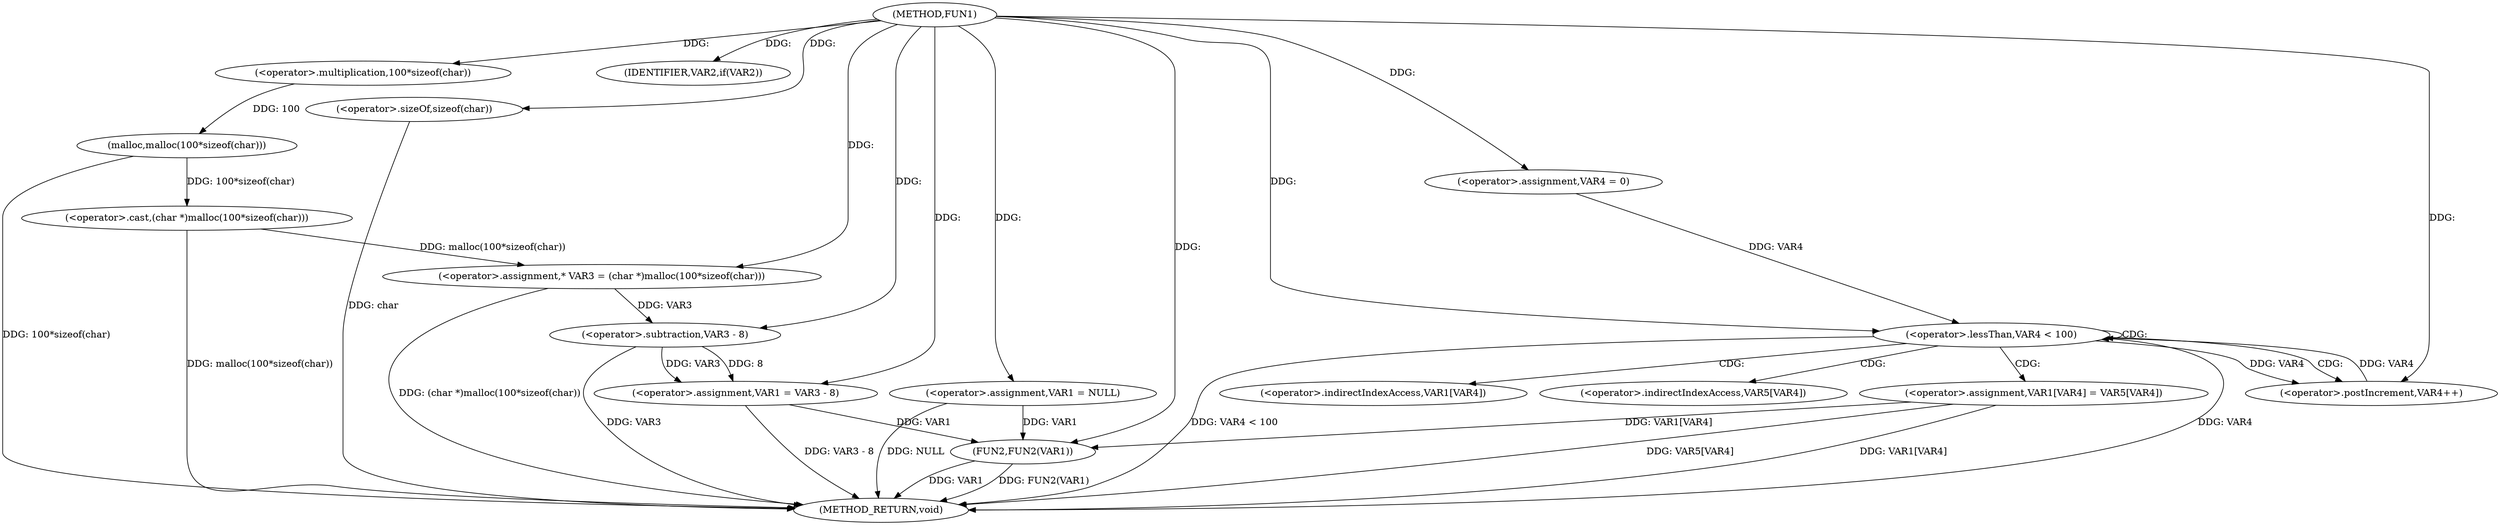 digraph FUN1 {  
"1000100" [label = "(METHOD,FUN1)" ]
"1000147" [label = "(METHOD_RETURN,void)" ]
"1000103" [label = "(<operator>.assignment,VAR1 = NULL)" ]
"1000107" [label = "(IDENTIFIER,VAR2,if(VAR2))" ]
"1000111" [label = "(<operator>.assignment,* VAR3 = (char *)malloc(100*sizeof(char)))" ]
"1000113" [label = "(<operator>.cast,(char *)malloc(100*sizeof(char)))" ]
"1000115" [label = "(malloc,malloc(100*sizeof(char)))" ]
"1000116" [label = "(<operator>.multiplication,100*sizeof(char))" ]
"1000118" [label = "(<operator>.sizeOf,sizeof(char))" ]
"1000120" [label = "(<operator>.assignment,VAR1 = VAR3 - 8)" ]
"1000122" [label = "(<operator>.subtraction,VAR3 - 8)" ]
"1000129" [label = "(<operator>.assignment,VAR4 = 0)" ]
"1000132" [label = "(<operator>.lessThan,VAR4 < 100)" ]
"1000135" [label = "(<operator>.postIncrement,VAR4++)" ]
"1000138" [label = "(<operator>.assignment,VAR1[VAR4] = VAR5[VAR4])" ]
"1000145" [label = "(FUN2,FUN2(VAR1))" ]
"1000139" [label = "(<operator>.indirectIndexAccess,VAR1[VAR4])" ]
"1000142" [label = "(<operator>.indirectIndexAccess,VAR5[VAR4])" ]
  "1000138" -> "1000147"  [ label = "DDG: VAR5[VAR4]"] 
  "1000103" -> "1000147"  [ label = "DDG: NULL"] 
  "1000113" -> "1000147"  [ label = "DDG: malloc(100*sizeof(char))"] 
  "1000132" -> "1000147"  [ label = "DDG: VAR4"] 
  "1000118" -> "1000147"  [ label = "DDG: char"] 
  "1000145" -> "1000147"  [ label = "DDG: VAR1"] 
  "1000122" -> "1000147"  [ label = "DDG: VAR3"] 
  "1000132" -> "1000147"  [ label = "DDG: VAR4 < 100"] 
  "1000138" -> "1000147"  [ label = "DDG: VAR1[VAR4]"] 
  "1000111" -> "1000147"  [ label = "DDG: (char *)malloc(100*sizeof(char))"] 
  "1000120" -> "1000147"  [ label = "DDG: VAR3 - 8"] 
  "1000145" -> "1000147"  [ label = "DDG: FUN2(VAR1)"] 
  "1000115" -> "1000147"  [ label = "DDG: 100*sizeof(char)"] 
  "1000100" -> "1000103"  [ label = "DDG: "] 
  "1000100" -> "1000107"  [ label = "DDG: "] 
  "1000113" -> "1000111"  [ label = "DDG: malloc(100*sizeof(char))"] 
  "1000100" -> "1000111"  [ label = "DDG: "] 
  "1000115" -> "1000113"  [ label = "DDG: 100*sizeof(char)"] 
  "1000116" -> "1000115"  [ label = "DDG: 100"] 
  "1000100" -> "1000116"  [ label = "DDG: "] 
  "1000100" -> "1000118"  [ label = "DDG: "] 
  "1000122" -> "1000120"  [ label = "DDG: VAR3"] 
  "1000122" -> "1000120"  [ label = "DDG: 8"] 
  "1000100" -> "1000120"  [ label = "DDG: "] 
  "1000111" -> "1000122"  [ label = "DDG: VAR3"] 
  "1000100" -> "1000122"  [ label = "DDG: "] 
  "1000100" -> "1000129"  [ label = "DDG: "] 
  "1000129" -> "1000132"  [ label = "DDG: VAR4"] 
  "1000135" -> "1000132"  [ label = "DDG: VAR4"] 
  "1000100" -> "1000132"  [ label = "DDG: "] 
  "1000132" -> "1000135"  [ label = "DDG: VAR4"] 
  "1000100" -> "1000135"  [ label = "DDG: "] 
  "1000103" -> "1000145"  [ label = "DDG: VAR1"] 
  "1000138" -> "1000145"  [ label = "DDG: VAR1[VAR4]"] 
  "1000120" -> "1000145"  [ label = "DDG: VAR1"] 
  "1000100" -> "1000145"  [ label = "DDG: "] 
  "1000132" -> "1000132"  [ label = "CDG: "] 
  "1000132" -> "1000142"  [ label = "CDG: "] 
  "1000132" -> "1000139"  [ label = "CDG: "] 
  "1000132" -> "1000135"  [ label = "CDG: "] 
  "1000132" -> "1000138"  [ label = "CDG: "] 
}
